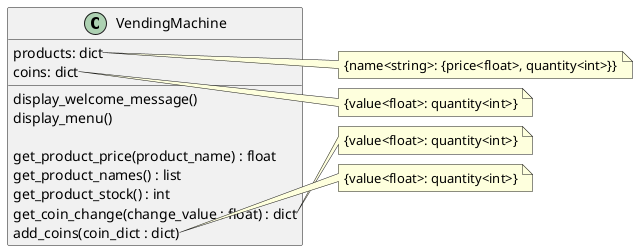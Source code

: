 @startuml

class VendingMachine {
    products: dict
    coins: dict

    display_welcome_message()
    display_menu()

    get_product_price(product_name) : float
    get_product_names() : list
    get_product_stock() : int
    get_coin_change(change_value : float) : dict
    add_coins(coin_dict : dict)
}

note right of VendingMachine::products
    {name<string>: {price<float>, quantity<int>}}
end note

note right of VendingMachine::coins
    {value<float>: quantity<int>}
end note

note right of VendingMachine::get_coin_change
    {value<float>: quantity<int>}
end note

note right of VendingMachine::add_coins
    {value<float>: quantity<int>}
end note

@enduml
